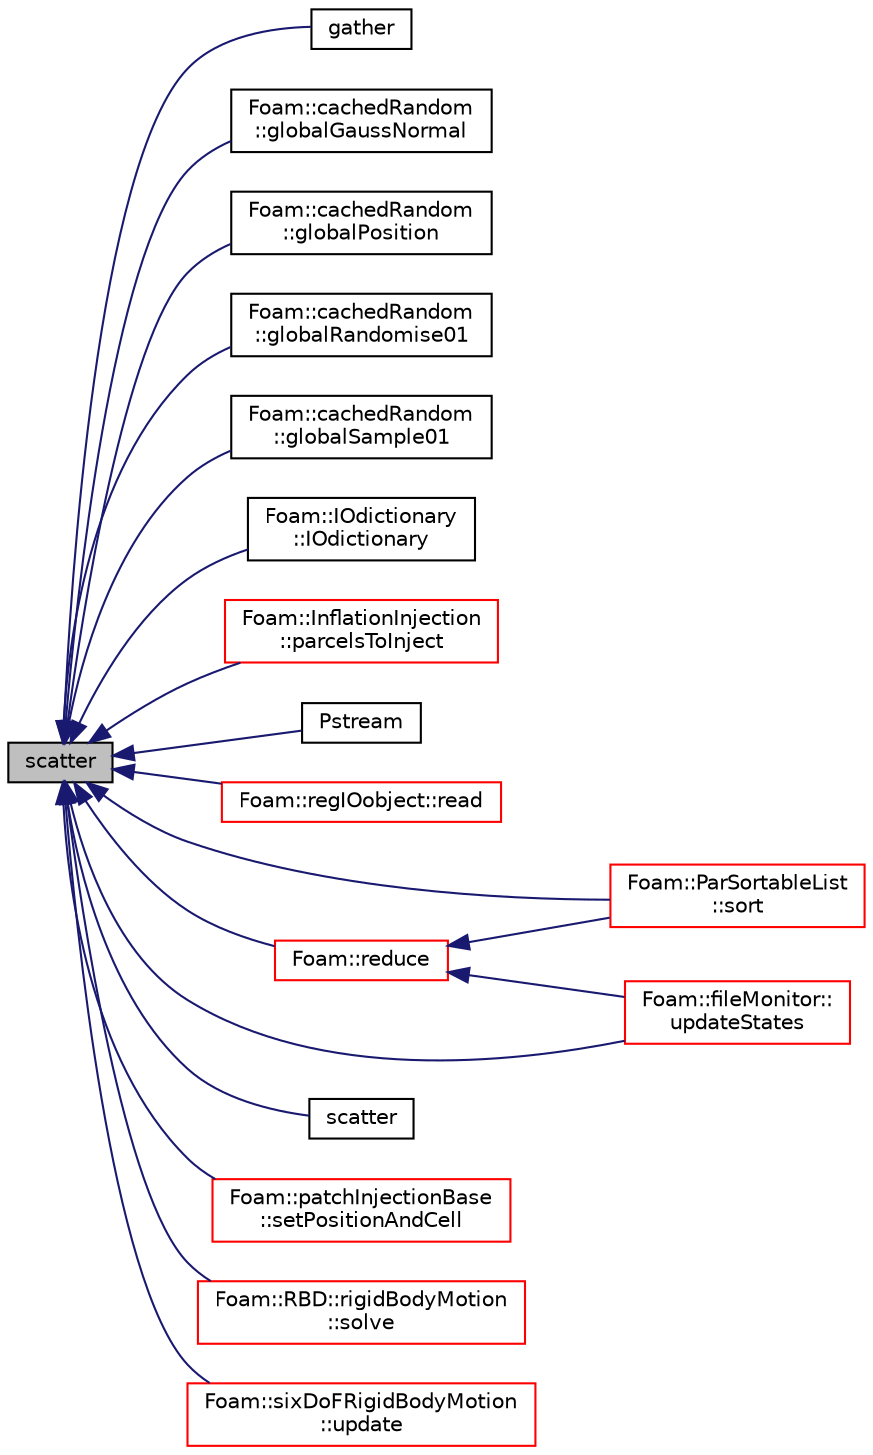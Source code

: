 digraph "scatter"
{
  bgcolor="transparent";
  edge [fontname="Helvetica",fontsize="10",labelfontname="Helvetica",labelfontsize="10"];
  node [fontname="Helvetica",fontsize="10",shape=record];
  rankdir="LR";
  Node1 [label="scatter",height=0.2,width=0.4,color="black", fillcolor="grey75", style="filled", fontcolor="black"];
  Node1 -> Node2 [dir="back",color="midnightblue",fontsize="10",style="solid",fontname="Helvetica"];
  Node2 [label="gather",height=0.2,width=0.4,color="black",URL="$a02056.html#ac6bd6ba48aeaba13d01248b080a3fbc9",tooltip="Like above but switches between linear/tree communication. "];
  Node1 -> Node3 [dir="back",color="midnightblue",fontsize="10",style="solid",fontname="Helvetica"];
  Node3 [label="Foam::cachedRandom\l::globalGaussNormal",height=0.2,width=0.4,color="black",URL="$a00189.html#a8e0265edbaa46fc40b762650f09eb840"];
  Node1 -> Node4 [dir="back",color="midnightblue",fontsize="10",style="solid",fontname="Helvetica"];
  Node4 [label="Foam::cachedRandom\l::globalPosition",height=0.2,width=0.4,color="black",URL="$a00189.html#a115a06cc52b9ea464da7b823df41173c"];
  Node1 -> Node5 [dir="back",color="midnightblue",fontsize="10",style="solid",fontname="Helvetica"];
  Node5 [label="Foam::cachedRandom\l::globalRandomise01",height=0.2,width=0.4,color="black",URL="$a00189.html#a483cdd9b407f623e94a5d686d257ef24",tooltip="Randomise value in the range 0-1. "];
  Node1 -> Node6 [dir="back",color="midnightblue",fontsize="10",style="solid",fontname="Helvetica"];
  Node6 [label="Foam::cachedRandom\l::globalSample01",height=0.2,width=0.4,color="black",URL="$a00189.html#a72940fd0d133a4ad9f982bac3def80ba"];
  Node1 -> Node7 [dir="back",color="midnightblue",fontsize="10",style="solid",fontname="Helvetica"];
  Node7 [label="Foam::IOdictionary\l::IOdictionary",height=0.2,width=0.4,color="black",URL="$a01190.html#a668d1ac4fd646613b3a8063bd830a724",tooltip="Construct given an IOobject. "];
  Node1 -> Node8 [dir="back",color="midnightblue",fontsize="10",style="solid",fontname="Helvetica"];
  Node8 [label="Foam::InflationInjection\l::parcelsToInject",height=0.2,width=0.4,color="red",URL="$a01108.html#a4c4730db6620caeb697dfb15e7ed265a",tooltip="Number of parcels to introduce relative to SOI. "];
  Node1 -> Node9 [dir="back",color="midnightblue",fontsize="10",style="solid",fontname="Helvetica"];
  Node9 [label="Pstream",height=0.2,width=0.4,color="black",URL="$a02056.html#a2b31c5d4673e1c7d7366b8b6bf47830d",tooltip="Construct given optional buffer size. "];
  Node1 -> Node10 [dir="back",color="midnightblue",fontsize="10",style="solid",fontname="Helvetica"];
  Node10 [label="Foam::regIOobject::read",height=0.2,width=0.4,color="red",URL="$a02193.html#af816873151ddb0126e98bb2f914d8ed5",tooltip="Read object. "];
  Node1 -> Node11 [dir="back",color="midnightblue",fontsize="10",style="solid",fontname="Helvetica"];
  Node11 [label="Foam::reduce",height=0.2,width=0.4,color="red",URL="$a10974.html#a7ffd6af4acc2eb9ba72ee296b5ecda23"];
  Node11 -> Node12 [dir="back",color="midnightblue",fontsize="10",style="solid",fontname="Helvetica"];
  Node12 [label="Foam::ParSortableList\l::sort",height=0.2,width=0.4,color="red",URL="$a01809.html#a47fdc9eea42b6975cdc835bb2e08810e",tooltip="(stable) sort the list (if changed after construction time) "];
  Node11 -> Node13 [dir="back",color="midnightblue",fontsize="10",style="solid",fontname="Helvetica"];
  Node13 [label="Foam::fileMonitor::\lupdateStates",height=0.2,width=0.4,color="red",URL="$a00788.html#a7c5c7dcfc971f9b2f4c5892f3984c26e",tooltip="Check state of all files. Updates state_. "];
  Node1 -> Node14 [dir="back",color="midnightblue",fontsize="10",style="solid",fontname="Helvetica"];
  Node14 [label="scatter",height=0.2,width=0.4,color="black",URL="$a02056.html#a63d91b461287f5aefacfa52d92123a9d",tooltip="Like above but switches between linear/tree communication. "];
  Node1 -> Node15 [dir="back",color="midnightblue",fontsize="10",style="solid",fontname="Helvetica"];
  Node15 [label="Foam::patchInjectionBase\l::setPositionAndCell",height=0.2,width=0.4,color="red",URL="$a01842.html#ad187877743f8606f84c9309a19613770",tooltip="Set the injection position and owner cell, tetFace and tetPt. "];
  Node1 -> Node16 [dir="back",color="midnightblue",fontsize="10",style="solid",fontname="Helvetica"];
  Node16 [label="Foam::RBD::rigidBodyMotion\l::solve",height=0.2,width=0.4,color="red",URL="$a02257.html#a4886b1a8204eed398d4cd883e147ad0f",tooltip="Integrate velocities, orientation and position. "];
  Node1 -> Node12 [dir="back",color="midnightblue",fontsize="10",style="solid",fontname="Helvetica"];
  Node1 -> Node17 [dir="back",color="midnightblue",fontsize="10",style="solid",fontname="Helvetica"];
  Node17 [label="Foam::sixDoFRigidBodyMotion\l::update",height=0.2,width=0.4,color="red",URL="$a02391.html#a0ac89c146de1046c70c9d9bb79a66294",tooltip="Symplectic integration of velocities, orientation and position. "];
  Node1 -> Node13 [dir="back",color="midnightblue",fontsize="10",style="solid",fontname="Helvetica"];
}
